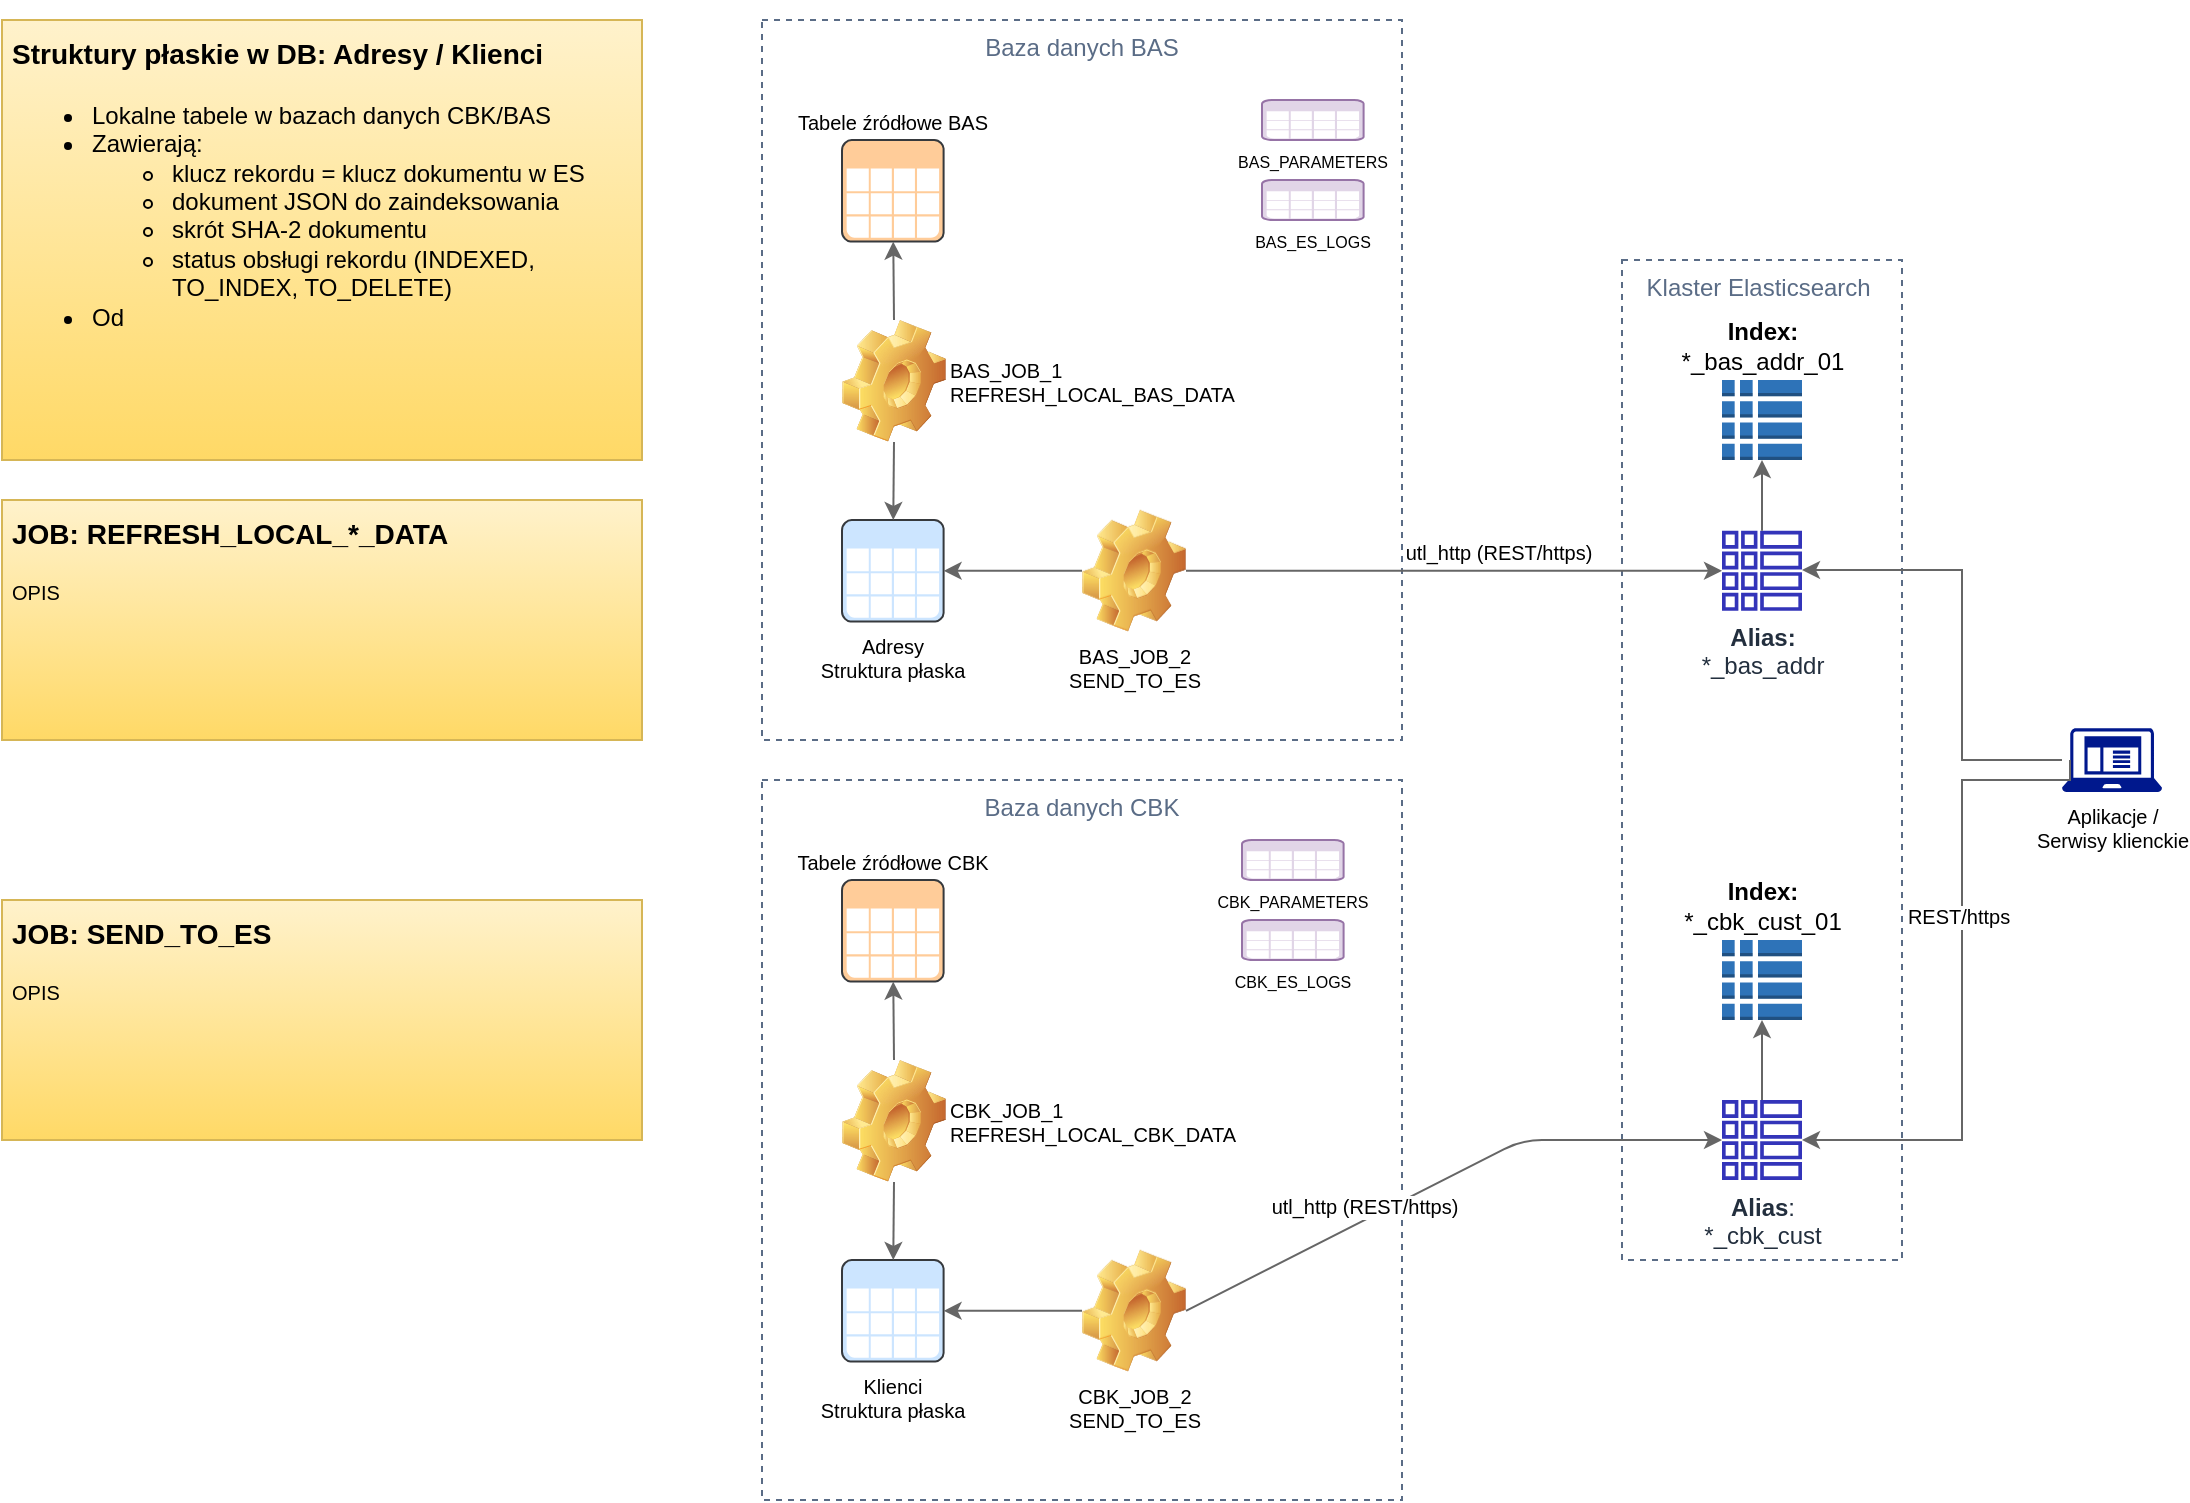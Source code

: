 <mxfile version="13.0.0" type="github"><diagram id="Ht1M8jgEwFfnCIfOTk4-" name="Page-1"><mxGraphModel dx="1376" dy="862" grid="1" gridSize="10" guides="1" tooltips="1" connect="1" arrows="1" fold="1" page="1" pageScale="1" pageWidth="1169" pageHeight="827" math="0" shadow="0"><root><mxCell id="0"/><mxCell id="1" parent="0"/><mxCell id="Rd7k1DUN7EmRphaQOlK2-62" value="" style="group" vertex="1" connectable="0" parent="1"><mxGeometry x="420" y="40" width="700" height="740" as="geometry"/></mxCell><mxCell id="Rd7k1DUN7EmRphaQOlK2-14" value="Baza danych BAS" style="fillColor=none;strokeColor=#5A6C86;dashed=1;verticalAlign=top;fontStyle=0;fontColor=#5A6C86;" vertex="1" parent="Rd7k1DUN7EmRphaQOlK2-62"><mxGeometry width="320" height="360" as="geometry"/></mxCell><mxCell id="Rd7k1DUN7EmRphaQOlK2-16" value="Tabele źródłowe BAS" style="shadow=0;dashed=0;strokeColor=#36393d;fillColor=#ffcc99;labelPosition=center;verticalLabelPosition=top;verticalAlign=bottom;align=center;outlineConnect=0;shape=mxgraph.veeam.table;html=1;fontSize=10;" vertex="1" parent="Rd7k1DUN7EmRphaQOlK2-62"><mxGeometry x="40" y="60" width="50.8" height="50.8" as="geometry"/></mxCell><mxCell id="Rd7k1DUN7EmRphaQOlK2-17" value="BAS_JOB_1&lt;br style=&quot;font-size: 10px&quot;&gt;REFRESH_LOCAL_BAS_DATA" style="shape=image;html=1;verticalLabelPosition=middle;labelBackgroundColor=#ffffff;verticalAlign=middle;imageAspect=1;aspect=fixed;image=img/clipart/Gear_128x128.png;labelPosition=right;align=left;fontSize=10;fontColor=#000000;whiteSpace=wrap;" vertex="1" parent="Rd7k1DUN7EmRphaQOlK2-62"><mxGeometry x="40" y="150" width="52" height="61" as="geometry"/></mxCell><mxCell id="Rd7k1DUN7EmRphaQOlK2-19" value="Adresy&lt;br style=&quot;font-size: 10px;&quot;&gt;Struktura płaska" style="shadow=0;dashed=0;html=1;strokeColor=#36393d;fillColor=#cce5ff;labelPosition=center;verticalLabelPosition=bottom;verticalAlign=top;align=center;outlineConnect=0;shape=mxgraph.veeam.table;fontSize=10;" vertex="1" parent="Rd7k1DUN7EmRphaQOlK2-62"><mxGeometry x="40" y="250" width="50.8" height="50.8" as="geometry"/></mxCell><mxCell id="Rd7k1DUN7EmRphaQOlK2-21" value="" style="endArrow=classic;html=1;fontColor=#333333;exitX=0.5;exitY=0;exitDx=0;exitDy=0;fillColor=#6d8764;strokeColor=#666666;" edge="1" parent="Rd7k1DUN7EmRphaQOlK2-62" source="Rd7k1DUN7EmRphaQOlK2-17" target="Rd7k1DUN7EmRphaQOlK2-16"><mxGeometry width="50" height="50" relative="1" as="geometry"><mxPoint x="-40" y="220" as="sourcePoint"/><mxPoint x="10" y="170" as="targetPoint"/></mxGeometry></mxCell><mxCell id="Rd7k1DUN7EmRphaQOlK2-22" value="" style="endArrow=classic;html=1;fontColor=#333333;exitX=0.5;exitY=1;exitDx=0;exitDy=0;fillColor=#6d8764;strokeColor=#666666;" edge="1" parent="Rd7k1DUN7EmRphaQOlK2-62" source="Rd7k1DUN7EmRphaQOlK2-17" target="Rd7k1DUN7EmRphaQOlK2-19"><mxGeometry width="50" height="50" relative="1" as="geometry"><mxPoint x="76" y="160" as="sourcePoint"/><mxPoint x="75.636" y="120.8" as="targetPoint"/></mxGeometry></mxCell><mxCell id="Rd7k1DUN7EmRphaQOlK2-23" value="BAS_JOB_2&lt;br style=&quot;font-size: 10px&quot;&gt;SEND_TO_ES" style="shape=image;html=1;verticalLabelPosition=bottom;labelBackgroundColor=#ffffff;verticalAlign=top;imageAspect=1;aspect=fixed;image=img/clipart/Gear_128x128.png;labelPosition=center;align=center;fontSize=10;" vertex="1" parent="Rd7k1DUN7EmRphaQOlK2-62"><mxGeometry x="160" y="244.9" width="52" height="61" as="geometry"/></mxCell><mxCell id="Rd7k1DUN7EmRphaQOlK2-24" value="" style="endArrow=classic;html=1;fontColor=#333333;fillColor=#6d8764;strokeColor=#666666;" edge="1" parent="Rd7k1DUN7EmRphaQOlK2-62" source="Rd7k1DUN7EmRphaQOlK2-23" target="Rd7k1DUN7EmRphaQOlK2-19"><mxGeometry width="50" height="50" relative="1" as="geometry"><mxPoint x="76" y="221" as="sourcePoint"/><mxPoint x="75.637" y="260" as="targetPoint"/></mxGeometry></mxCell><mxCell id="Rd7k1DUN7EmRphaQOlK2-25" value="Baza danych CBK" style="fillColor=none;strokeColor=#5A6C86;dashed=1;verticalAlign=top;fontStyle=0;fontColor=#5A6C86;" vertex="1" parent="Rd7k1DUN7EmRphaQOlK2-62"><mxGeometry y="380" width="320" height="360" as="geometry"/></mxCell><mxCell id="Rd7k1DUN7EmRphaQOlK2-26" value="Tabele źródłowe CBK" style="shadow=0;dashed=0;strokeColor=#36393d;fillColor=#ffcc99;labelPosition=center;verticalLabelPosition=top;verticalAlign=bottom;align=center;outlineConnect=0;shape=mxgraph.veeam.table;html=1;fontSize=10;" vertex="1" parent="Rd7k1DUN7EmRphaQOlK2-62"><mxGeometry x="40" y="430" width="50.8" height="50.8" as="geometry"/></mxCell><mxCell id="Rd7k1DUN7EmRphaQOlK2-27" value="CBK_JOB_1&lt;br style=&quot;font-size: 10px&quot;&gt;REFRESH_LOCAL_CBK_DATA" style="shape=image;html=1;verticalLabelPosition=middle;labelBackgroundColor=#ffffff;verticalAlign=middle;imageAspect=1;aspect=fixed;image=img/clipart/Gear_128x128.png;labelPosition=right;align=left;fontSize=10;fontColor=#000000;whiteSpace=wrap;" vertex="1" parent="Rd7k1DUN7EmRphaQOlK2-62"><mxGeometry x="40" y="520" width="52" height="61" as="geometry"/></mxCell><mxCell id="Rd7k1DUN7EmRphaQOlK2-28" value="Klienci&lt;br style=&quot;font-size: 10px&quot;&gt;Struktura płaska" style="shadow=0;dashed=0;html=1;strokeColor=#36393d;fillColor=#cce5ff;labelPosition=center;verticalLabelPosition=bottom;verticalAlign=top;align=center;outlineConnect=0;shape=mxgraph.veeam.table;fontSize=10;" vertex="1" parent="Rd7k1DUN7EmRphaQOlK2-62"><mxGeometry x="40" y="620" width="50.8" height="50.8" as="geometry"/></mxCell><mxCell id="Rd7k1DUN7EmRphaQOlK2-29" value="" style="endArrow=classic;html=1;fontColor=#333333;exitX=0.5;exitY=0;exitDx=0;exitDy=0;fillColor=#6d8764;strokeColor=#666666;" edge="1" parent="Rd7k1DUN7EmRphaQOlK2-62" source="Rd7k1DUN7EmRphaQOlK2-27" target="Rd7k1DUN7EmRphaQOlK2-26"><mxGeometry width="50" height="50" relative="1" as="geometry"><mxPoint x="-40" y="590" as="sourcePoint"/><mxPoint x="10" y="540" as="targetPoint"/></mxGeometry></mxCell><mxCell id="Rd7k1DUN7EmRphaQOlK2-30" value="" style="endArrow=classic;html=1;fontColor=#333333;exitX=0.5;exitY=1;exitDx=0;exitDy=0;fillColor=#6d8764;strokeColor=#666666;" edge="1" parent="Rd7k1DUN7EmRphaQOlK2-62" source="Rd7k1DUN7EmRphaQOlK2-27" target="Rd7k1DUN7EmRphaQOlK2-28"><mxGeometry width="50" height="50" relative="1" as="geometry"><mxPoint x="76" y="530" as="sourcePoint"/><mxPoint x="75.636" y="490.8" as="targetPoint"/></mxGeometry></mxCell><mxCell id="Rd7k1DUN7EmRphaQOlK2-31" value="CBK_JOB_2&lt;br style=&quot;font-size: 10px&quot;&gt;SEND_TO_ES" style="shape=image;html=1;verticalLabelPosition=bottom;labelBackgroundColor=#ffffff;verticalAlign=top;imageAspect=1;aspect=fixed;image=img/clipart/Gear_128x128.png;labelPosition=center;align=center;fontSize=10;" vertex="1" parent="Rd7k1DUN7EmRphaQOlK2-62"><mxGeometry x="160" y="614.9" width="52" height="61" as="geometry"/></mxCell><mxCell id="Rd7k1DUN7EmRphaQOlK2-32" value="" style="endArrow=classic;html=1;fontColor=#333333;fillColor=#6d8764;strokeColor=#666666;" edge="1" parent="Rd7k1DUN7EmRphaQOlK2-62" source="Rd7k1DUN7EmRphaQOlK2-31" target="Rd7k1DUN7EmRphaQOlK2-28"><mxGeometry width="50" height="50" relative="1" as="geometry"><mxPoint x="76" y="591" as="sourcePoint"/><mxPoint x="75.637" y="630" as="targetPoint"/></mxGeometry></mxCell><mxCell id="Rd7k1DUN7EmRphaQOlK2-33" value="CBK_PARAMETERS" style="shadow=0;dashed=0;html=1;strokeColor=#9673a6;fillColor=#e1d5e7;labelPosition=center;verticalLabelPosition=bottom;verticalAlign=top;align=center;outlineConnect=0;shape=mxgraph.veeam.table;fontSize=8;" vertex="1" parent="Rd7k1DUN7EmRphaQOlK2-62"><mxGeometry x="240" y="410" width="50.8" height="20" as="geometry"/></mxCell><mxCell id="Rd7k1DUN7EmRphaQOlK2-34" value="CBK_ES_LOGS" style="shadow=0;dashed=0;html=1;strokeColor=#9673a6;fillColor=#e1d5e7;labelPosition=center;verticalLabelPosition=bottom;verticalAlign=top;align=center;outlineConnect=0;shape=mxgraph.veeam.table;fontSize=8;" vertex="1" parent="Rd7k1DUN7EmRphaQOlK2-62"><mxGeometry x="240" y="450" width="50.8" height="20" as="geometry"/></mxCell><mxCell id="Rd7k1DUN7EmRphaQOlK2-35" value="BAS_PARAMETERS" style="shadow=0;dashed=0;html=1;strokeColor=#9673a6;fillColor=#e1d5e7;labelPosition=center;verticalLabelPosition=bottom;verticalAlign=top;align=center;outlineConnect=0;shape=mxgraph.veeam.table;fontSize=8;" vertex="1" parent="Rd7k1DUN7EmRphaQOlK2-62"><mxGeometry x="250" y="40" width="50.8" height="20" as="geometry"/></mxCell><mxCell id="Rd7k1DUN7EmRphaQOlK2-36" value="BAS_ES_LOGS" style="shadow=0;dashed=0;html=1;strokeColor=#9673a6;fillColor=#e1d5e7;labelPosition=center;verticalLabelPosition=bottom;verticalAlign=top;align=center;outlineConnect=0;shape=mxgraph.veeam.table;fontSize=8;" vertex="1" parent="Rd7k1DUN7EmRphaQOlK2-62"><mxGeometry x="250" y="80" width="50.8" height="20" as="geometry"/></mxCell><mxCell id="Rd7k1DUN7EmRphaQOlK2-37" value="Klaster Elasticsearch " style="fillColor=none;strokeColor=#5A6C86;dashed=1;verticalAlign=top;fontStyle=0;fontColor=#5A6C86;" vertex="1" parent="Rd7k1DUN7EmRphaQOlK2-62"><mxGeometry x="430" y="120" width="140" height="500" as="geometry"/></mxCell><mxCell id="Rd7k1DUN7EmRphaQOlK2-40" value="&lt;b&gt;Alias:&lt;br&gt;&lt;/b&gt;*_bas_addr" style="outlineConnect=0;fontColor=#232F3E;gradientColor=none;fillColor=#3334B9;strokeColor=none;dashed=0;verticalLabelPosition=bottom;verticalAlign=top;align=center;html=1;fontSize=12;fontStyle=0;aspect=fixed;pointerEvents=1;shape=mxgraph.aws4.global_secondary_index;" vertex="1" parent="Rd7k1DUN7EmRphaQOlK2-62"><mxGeometry x="480" y="255.4" width="40" height="40" as="geometry"/></mxCell><mxCell id="Rd7k1DUN7EmRphaQOlK2-44" value="" style="edgeStyle=orthogonalEdgeStyle;rounded=0;orthogonalLoop=1;jettySize=auto;html=1;strokeColor=#666666;fontSize=8;fontColor=#000000;entryX=0.5;entryY=1;entryDx=0;entryDy=0;entryPerimeter=0;" edge="1" parent="Rd7k1DUN7EmRphaQOlK2-62" source="Rd7k1DUN7EmRphaQOlK2-40" target="Rd7k1DUN7EmRphaQOlK2-42"><mxGeometry relative="1" as="geometry"><mxPoint x="603.75" y="324" as="targetPoint"/></mxGeometry></mxCell><mxCell id="Rd7k1DUN7EmRphaQOlK2-42" value="&lt;span style=&quot;font-size: 12px&quot;&gt;&lt;b&gt;Index:&lt;/b&gt;&lt;br&gt;*_bas_addr_01&lt;/span&gt;" style="outlineConnect=0;dashed=0;verticalLabelPosition=top;verticalAlign=bottom;align=center;html=1;shape=mxgraph.aws3.global_secondary_index;fillColor=#2E73B8;gradientColor=none;fontSize=8;fontColor=#000000;labelPosition=center;" vertex="1" parent="Rd7k1DUN7EmRphaQOlK2-62"><mxGeometry x="480" y="180.0" width="40" height="40" as="geometry"/></mxCell><mxCell id="Rd7k1DUN7EmRphaQOlK2-45" value="&lt;b&gt;Alias&lt;/b&gt;:&lt;br&gt;*_cbk_cust" style="outlineConnect=0;fontColor=#232F3E;gradientColor=none;fillColor=#3334B9;strokeColor=none;dashed=0;verticalLabelPosition=bottom;verticalAlign=top;align=center;html=1;fontSize=12;fontStyle=0;aspect=fixed;pointerEvents=1;shape=mxgraph.aws4.global_secondary_index;labelPosition=center;" vertex="1" parent="Rd7k1DUN7EmRphaQOlK2-62"><mxGeometry x="480" y="540" width="40" height="40" as="geometry"/></mxCell><mxCell id="Rd7k1DUN7EmRphaQOlK2-46" value="" style="edgeStyle=orthogonalEdgeStyle;rounded=0;orthogonalLoop=1;jettySize=auto;html=1;strokeColor=#666666;fontSize=8;fontColor=#000000;labelPosition=center;verticalLabelPosition=top;align=center;verticalAlign=bottom;" edge="1" parent="Rd7k1DUN7EmRphaQOlK2-62" source="Rd7k1DUN7EmRphaQOlK2-45" target="Rd7k1DUN7EmRphaQOlK2-47"><mxGeometry relative="1" as="geometry"><mxPoint x="603.75" y="523.2" as="targetPoint"/></mxGeometry></mxCell><mxCell id="Rd7k1DUN7EmRphaQOlK2-47" value="&lt;span style=&quot;font-size: 12px&quot;&gt;&lt;b&gt;Index:&lt;br&gt;&lt;/b&gt;*_cbk_cust_01&lt;/span&gt;" style="outlineConnect=0;dashed=0;verticalLabelPosition=top;verticalAlign=bottom;align=center;html=1;shape=mxgraph.aws3.global_secondary_index;fillColor=#2E73B8;gradientColor=none;fontSize=8;fontColor=#000000;labelPosition=center;" vertex="1" parent="Rd7k1DUN7EmRphaQOlK2-62"><mxGeometry x="480" y="460" width="40" height="40" as="geometry"/></mxCell><mxCell id="Rd7k1DUN7EmRphaQOlK2-48" value="" style="endArrow=classic;html=1;fontColor=#333333;fillColor=#6d8764;strokeColor=#666666;exitX=1;exitY=0.5;exitDx=0;exitDy=0;" edge="1" parent="Rd7k1DUN7EmRphaQOlK2-62" source="Rd7k1DUN7EmRphaQOlK2-31" target="Rd7k1DUN7EmRphaQOlK2-45"><mxGeometry width="50" height="50" relative="1" as="geometry"><mxPoint x="170" y="655.4" as="sourcePoint"/><mxPoint x="100.8" y="655.4" as="targetPoint"/><Array as="points"><mxPoint x="380" y="560"/></Array></mxGeometry></mxCell><mxCell id="Rd7k1DUN7EmRphaQOlK2-51" value="utl_http (REST/https)" style="edgeLabel;html=1;align=center;verticalAlign=bottom;resizable=0;points=[];fontSize=10;fontColor=#000000;labelPosition=center;verticalLabelPosition=top;" vertex="1" connectable="0" parent="Rd7k1DUN7EmRphaQOlK2-48"><mxGeometry x="-0.313" y="-1" relative="1" as="geometry"><mxPoint as="offset"/></mxGeometry></mxCell><mxCell id="Rd7k1DUN7EmRphaQOlK2-49" value="" style="endArrow=classic;html=1;fontColor=#333333;fillColor=#6d8764;strokeColor=#666666;exitX=1;exitY=0.5;exitDx=0;exitDy=0;" edge="1" parent="Rd7k1DUN7EmRphaQOlK2-62" source="Rd7k1DUN7EmRphaQOlK2-23" target="Rd7k1DUN7EmRphaQOlK2-40"><mxGeometry width="50" height="50" relative="1" as="geometry"><mxPoint x="170" y="285.4" as="sourcePoint"/><mxPoint x="100.8" y="285.4" as="targetPoint"/></mxGeometry></mxCell><mxCell id="Rd7k1DUN7EmRphaQOlK2-50" value="utl_http (REST/https)" style="edgeLabel;html=1;align=center;verticalAlign=bottom;resizable=0;points=[];fontSize=10;fontColor=#000000;labelPosition=center;verticalLabelPosition=top;" vertex="1" connectable="0" parent="Rd7k1DUN7EmRphaQOlK2-49"><mxGeometry x="0.16" y="1" relative="1" as="geometry"><mxPoint as="offset"/></mxGeometry></mxCell><mxCell id="Rd7k1DUN7EmRphaQOlK2-55" style="edgeStyle=orthogonalEdgeStyle;rounded=0;orthogonalLoop=1;jettySize=auto;html=1;strokeColor=#666666;fontSize=10;fontColor=#000000;" edge="1" parent="Rd7k1DUN7EmRphaQOlK2-62" source="Rd7k1DUN7EmRphaQOlK2-54" target="Rd7k1DUN7EmRphaQOlK2-40"><mxGeometry relative="1" as="geometry"><Array as="points"><mxPoint x="600" y="370"/><mxPoint x="600" y="275"/></Array></mxGeometry></mxCell><mxCell id="Rd7k1DUN7EmRphaQOlK2-54" value="Aplikacje /&lt;br&gt;Serwisy klienckie" style="aspect=fixed;pointerEvents=1;shadow=0;dashed=0;html=1;strokeColor=none;labelPosition=center;verticalLabelPosition=bottom;verticalAlign=top;align=center;fillColor=#00188D;shape=mxgraph.mscae.enterprise.client_application;fontSize=10;fontColor=#000000;" vertex="1" parent="Rd7k1DUN7EmRphaQOlK2-62"><mxGeometry x="650" y="354" width="50" height="32" as="geometry"/></mxCell><mxCell id="Rd7k1DUN7EmRphaQOlK2-56" style="edgeStyle=orthogonalEdgeStyle;rounded=0;orthogonalLoop=1;jettySize=auto;html=1;strokeColor=#666666;fontSize=10;fontColor=#000000;exitX=0.08;exitY=0.5;exitDx=0;exitDy=0;exitPerimeter=0;" edge="1" parent="Rd7k1DUN7EmRphaQOlK2-62" source="Rd7k1DUN7EmRphaQOlK2-54" target="Rd7k1DUN7EmRphaQOlK2-45"><mxGeometry relative="1" as="geometry"><mxPoint x="660" y="380" as="sourcePoint"/><mxPoint x="529.99" y="285" as="targetPoint"/><Array as="points"><mxPoint x="654" y="380"/><mxPoint x="600" y="380"/><mxPoint x="600" y="560"/></Array></mxGeometry></mxCell><mxCell id="Rd7k1DUN7EmRphaQOlK2-57" value="REST/https" style="edgeLabel;html=1;align=center;verticalAlign=middle;resizable=0;points=[];fontSize=10;fontColor=#000000;" vertex="1" connectable="0" parent="Rd7k1DUN7EmRphaQOlK2-56"><mxGeometry x="-0.187" y="-2" relative="1" as="geometry"><mxPoint as="offset"/></mxGeometry></mxCell><mxCell id="Rd7k1DUN7EmRphaQOlK2-63" value="&lt;h1&gt;&lt;font style=&quot;font-size: 14px&quot;&gt;JOB: REFRESH_LOCAL_*_DATA&lt;/font&gt;&lt;/h1&gt;&lt;div&gt;OPIS&lt;/div&gt;&lt;p&gt;&lt;br&gt;&lt;/p&gt;" style="text;html=1;strokeColor=#d6b656;fillColor=#fff2cc;spacing=5;spacingTop=-20;whiteSpace=wrap;overflow=hidden;rounded=0;fontSize=10;gradientColor=#ffd966;" vertex="1" parent="1"><mxGeometry x="40" y="280" width="320" height="120" as="geometry"/></mxCell><mxCell id="Rd7k1DUN7EmRphaQOlK2-64" value="&lt;h1&gt;&lt;font style=&quot;font-size: 14px&quot;&gt;Struktury płaskie w DB: Adresy / Klienci&lt;/font&gt;&lt;/h1&gt;&lt;h1 style=&quot;font-size: 12px&quot;&gt;&lt;ul&gt;&lt;li&gt;&lt;font style=&quot;font-size: 12px&quot;&gt;&lt;span style=&quot;font-weight: normal&quot;&gt;Lokalne tabele w bazach danych CBK/BAS&lt;/span&gt;&lt;br&gt;&lt;/font&gt;&lt;/li&gt;&lt;li&gt;&lt;span style=&quot;font-weight: normal&quot;&gt;&lt;font style=&quot;font-size: 12px&quot;&gt;Zawierają:&lt;/font&gt;&lt;/span&gt;&lt;/li&gt;&lt;ul&gt;&lt;li&gt;&lt;span style=&quot;font-weight: normal&quot;&gt;&lt;font style=&quot;font-size: 12px&quot;&gt;klucz rekordu = klucz dokumentu w ES&lt;/font&gt;&lt;/span&gt;&lt;/li&gt;&lt;li&gt;&lt;span style=&quot;font-weight: normal&quot;&gt;&lt;font style=&quot;font-size: 12px&quot;&gt;dokument JSON do zaindeksowania&lt;/font&gt;&lt;/span&gt;&lt;/li&gt;&lt;li&gt;&lt;span style=&quot;font-weight: normal&quot;&gt;&lt;font style=&quot;font-size: 12px&quot;&gt;skrót SHA-2 dokumentu&lt;/font&gt;&lt;/span&gt;&lt;/li&gt;&lt;li&gt;&lt;span style=&quot;font-weight: normal&quot;&gt;&lt;font style=&quot;font-size: 12px&quot;&gt;status obsługi rekordu (INDEXED, TO_INDEX, TO_DELETE)&lt;/font&gt;&lt;/span&gt;&lt;/li&gt;&lt;/ul&gt;&lt;li&gt;&lt;span style=&quot;font-weight: normal&quot;&gt;&lt;font style=&quot;font-size: 12px&quot;&gt;Od&lt;/font&gt;&lt;/span&gt;&lt;/li&gt;&lt;/ul&gt;&lt;/h1&gt;&lt;p style=&quot;font-size: 12px&quot;&gt;&lt;br&gt;&lt;/p&gt;" style="text;html=1;strokeColor=#d6b656;fillColor=#fff2cc;spacing=5;spacingTop=-20;whiteSpace=wrap;overflow=hidden;rounded=0;fontSize=10;gradientColor=#ffd966;" vertex="1" parent="1"><mxGeometry x="40" y="40" width="320" height="220" as="geometry"/></mxCell><mxCell id="Rd7k1DUN7EmRphaQOlK2-65" value="&lt;h1&gt;&lt;font style=&quot;font-size: 14px&quot;&gt;JOB: SEND_TO_ES&lt;/font&gt;&lt;/h1&gt;&lt;div&gt;OPIS&lt;/div&gt;&lt;p&gt;&lt;br&gt;&lt;/p&gt;" style="text;html=1;strokeColor=#d6b656;fillColor=#fff2cc;spacing=5;spacingTop=-20;whiteSpace=wrap;overflow=hidden;rounded=0;fontSize=10;gradientColor=#ffd966;" vertex="1" parent="1"><mxGeometry x="40" y="480" width="320" height="120" as="geometry"/></mxCell></root></mxGraphModel></diagram></mxfile>